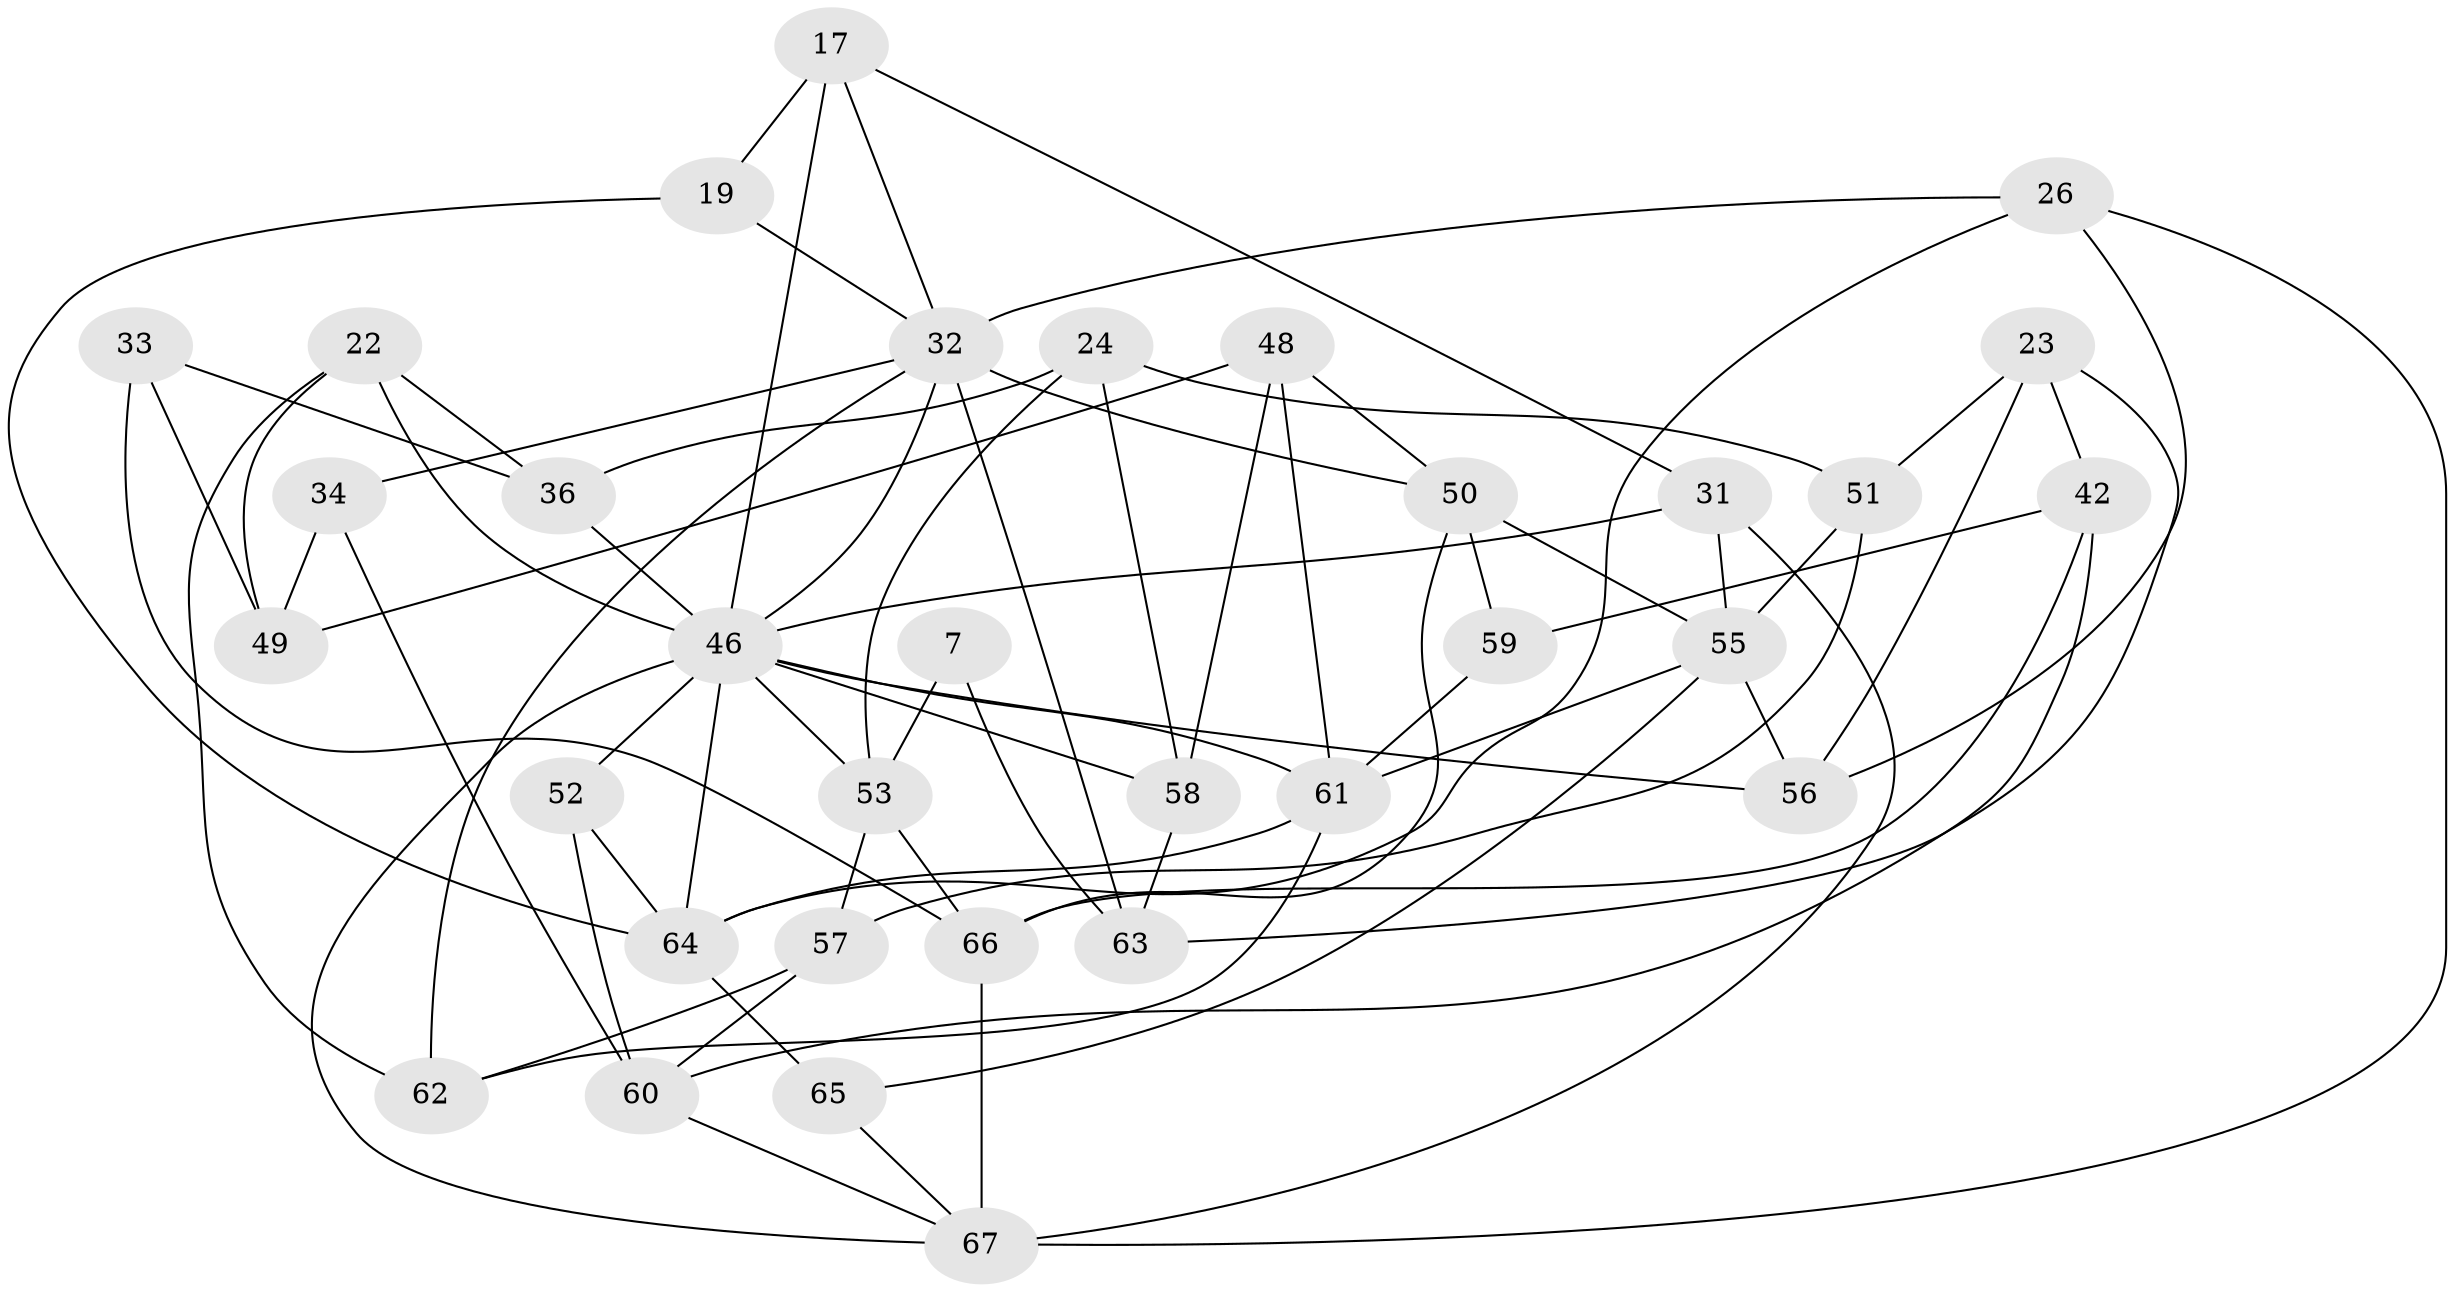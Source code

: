 // original degree distribution, {4: 1.0}
// Generated by graph-tools (version 1.1) at 2025/56/03/09/25 04:56:56]
// undirected, 33 vertices, 74 edges
graph export_dot {
graph [start="1"]
  node [color=gray90,style=filled];
  7;
  17 [super="+2"];
  19;
  22;
  23;
  24 [super="+1"];
  26;
  31 [super="+25"];
  32 [super="+20+15"];
  33;
  34;
  36 [super="+35"];
  42;
  46 [super="+3+6+38+41"];
  48;
  49 [super="+45"];
  50 [super="+29+47"];
  51;
  52 [super="+43"];
  53 [super="+27"];
  55 [super="+40"];
  56;
  57;
  58;
  59;
  60 [super="+44"];
  61 [super="+39"];
  62;
  63 [super="+5"];
  64 [super="+21+37"];
  65;
  66 [super="+30"];
  67 [super="+10+54"];
  7 -- 63 [weight=2];
  7 -- 53 [weight=2];
  17 -- 46 [weight=2];
  17 -- 19 [weight=2];
  17 -- 31;
  17 -- 32;
  19 -- 32;
  19 -- 64;
  22 -- 36;
  22 -- 62;
  22 -- 49;
  22 -- 46;
  23 -- 56;
  23 -- 42;
  23 -- 63;
  23 -- 51;
  24 -- 58;
  24 -- 36 [weight=2];
  24 -- 51;
  24 -- 53 [weight=2];
  26 -- 56;
  26 -- 67;
  26 -- 32;
  26 -- 64;
  31 -- 67 [weight=2];
  31 -- 46;
  31 -- 55 [weight=2];
  32 -- 46 [weight=3];
  32 -- 34;
  32 -- 62;
  32 -- 63 [weight=2];
  32 -- 50 [weight=2];
  33 -- 66;
  33 -- 49 [weight=2];
  33 -- 36;
  34 -- 60;
  34 -- 49 [weight=2];
  36 -- 46 [weight=2];
  42 -- 59;
  42 -- 60;
  42 -- 66;
  46 -- 53 [weight=2];
  46 -- 52 [weight=3];
  46 -- 64 [weight=2];
  46 -- 56;
  46 -- 58;
  46 -- 67;
  46 -- 61 [weight=3];
  48 -- 58;
  48 -- 49;
  48 -- 61;
  48 -- 50;
  50 -- 59 [weight=2];
  50 -- 66;
  50 -- 55 [weight=2];
  51 -- 57;
  51 -- 55;
  52 -- 64;
  52 -- 60 [weight=2];
  53 -- 57;
  53 -- 66;
  55 -- 61;
  55 -- 65;
  55 -- 56;
  57 -- 62;
  57 -- 60;
  58 -- 63;
  59 -- 61;
  60 -- 67;
  61 -- 62;
  61 -- 64;
  64 -- 65 [weight=2];
  65 -- 67;
  66 -- 67 [weight=2];
}
